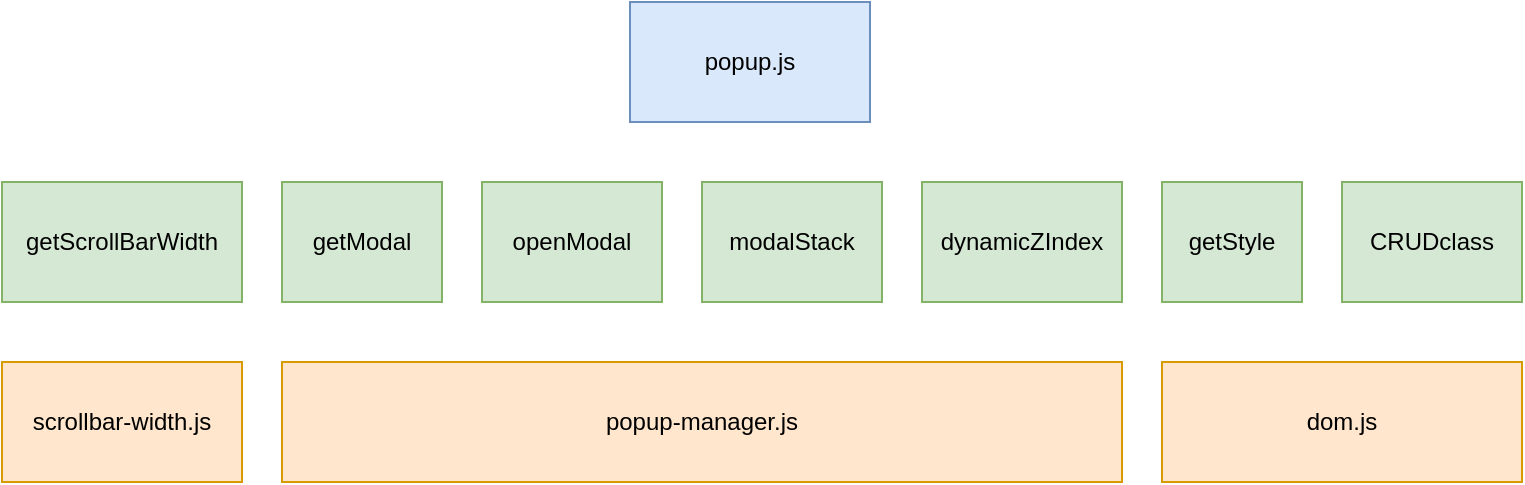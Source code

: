 <mxfile version="14.9.3" type="github">
  <diagram id="3g7Ms5rfd4EL67deeAgw" name="Page-1">
    <mxGraphModel dx="1188" dy="662" grid="1" gridSize="10" guides="1" tooltips="1" connect="1" arrows="1" fold="1" page="1" pageScale="1" pageWidth="827" pageHeight="1169" math="0" shadow="0">
      <root>
        <mxCell id="0" />
        <mxCell id="1" parent="0" />
        <mxCell id="PnIn3oq7qtBlqW6AIDF7-44" value="popup.js" style="rounded=0;whiteSpace=wrap;html=1;fillColor=#dae8fc;strokeColor=#6c8ebf;" vertex="1" parent="1">
          <mxGeometry x="354" y="900" width="120" height="60" as="geometry" />
        </mxCell>
        <mxCell id="PnIn3oq7qtBlqW6AIDF7-45" value="popup-manager.js" style="rounded=0;whiteSpace=wrap;html=1;fillColor=#ffe6cc;strokeColor=#d79b00;" vertex="1" parent="1">
          <mxGeometry x="180" y="1080" width="420" height="60" as="geometry" />
        </mxCell>
        <mxCell id="PnIn3oq7qtBlqW6AIDF7-49" value="dom.js&lt;br&gt;" style="rounded=0;whiteSpace=wrap;html=1;fillColor=#ffe6cc;strokeColor=#d79b00;" vertex="1" parent="1">
          <mxGeometry x="620" y="1080" width="180" height="60" as="geometry" />
        </mxCell>
        <mxCell id="PnIn3oq7qtBlqW6AIDF7-52" value="scrollbar-width.js" style="rounded=0;whiteSpace=wrap;html=1;fillColor=#ffe6cc;strokeColor=#d79b00;" vertex="1" parent="1">
          <mxGeometry x="40" y="1080" width="120" height="60" as="geometry" />
        </mxCell>
        <mxCell id="PnIn3oq7qtBlqW6AIDF7-54" value="getScrollBarWidth" style="rounded=0;whiteSpace=wrap;html=1;fillColor=#d5e8d4;strokeColor=#82b366;" vertex="1" parent="1">
          <mxGeometry x="40" y="990" width="120" height="60" as="geometry" />
        </mxCell>
        <mxCell id="PnIn3oq7qtBlqW6AIDF7-55" value="getModal" style="rounded=0;whiteSpace=wrap;html=1;fillColor=#d5e8d4;strokeColor=#82b366;" vertex="1" parent="1">
          <mxGeometry x="180" y="990" width="80" height="60" as="geometry" />
        </mxCell>
        <mxCell id="PnIn3oq7qtBlqW6AIDF7-56" value="openModal" style="rounded=0;whiteSpace=wrap;html=1;fillColor=#d5e8d4;strokeColor=#82b366;" vertex="1" parent="1">
          <mxGeometry x="280" y="990" width="90" height="60" as="geometry" />
        </mxCell>
        <mxCell id="PnIn3oq7qtBlqW6AIDF7-58" value="getStyle&lt;br&gt;" style="rounded=0;whiteSpace=wrap;html=1;fillColor=#d5e8d4;strokeColor=#82b366;" vertex="1" parent="1">
          <mxGeometry x="620" y="990" width="70" height="60" as="geometry" />
        </mxCell>
        <mxCell id="PnIn3oq7qtBlqW6AIDF7-59" value="CRUDclass" style="rounded=0;whiteSpace=wrap;html=1;fillColor=#d5e8d4;strokeColor=#82b366;" vertex="1" parent="1">
          <mxGeometry x="710" y="990" width="90" height="60" as="geometry" />
        </mxCell>
        <mxCell id="PnIn3oq7qtBlqW6AIDF7-60" value="modalStack" style="rounded=0;whiteSpace=wrap;html=1;fillColor=#d5e8d4;strokeColor=#82b366;" vertex="1" parent="1">
          <mxGeometry x="390" y="990" width="90" height="60" as="geometry" />
        </mxCell>
        <mxCell id="PnIn3oq7qtBlqW6AIDF7-63" value="dynamicZIndex" style="rounded=0;whiteSpace=wrap;html=1;fillColor=#d5e8d4;strokeColor=#82b366;" vertex="1" parent="1">
          <mxGeometry x="500" y="990" width="100" height="60" as="geometry" />
        </mxCell>
      </root>
    </mxGraphModel>
  </diagram>
</mxfile>
